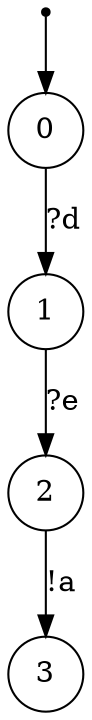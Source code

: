 digraph {
 node [shape=point] ENTRY
 node [shape=circle]
 ENTRY -> 0
0 -> 1 [label="?d"]
1 -> 2 [label="?e"]
2 -> 3 [label="!a"]
}